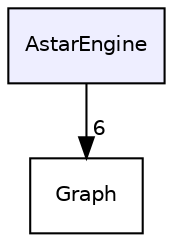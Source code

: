 digraph "AstarEngine" {
  compound=true
  node [ fontsize="10", fontname="Helvetica"];
  edge [ labelfontsize="10", labelfontname="Helvetica"];
  dir_b6eff11f79d3f81eedba86ead9394dbd [shape=box, label="AstarEngine", style="filled", fillcolor="#eeeeff", pencolor="black", URL="dir_b6eff11f79d3f81eedba86ead9394dbd.html"];
  dir_45814856f36e01cbe959f35071d50d5a [shape=box label="Graph" URL="dir_45814856f36e01cbe959f35071d50d5a.html"];
  dir_b6eff11f79d3f81eedba86ead9394dbd->dir_45814856f36e01cbe959f35071d50d5a [headlabel="6", labeldistance=1.5 headhref="dir_000000_000002.html"];
}

